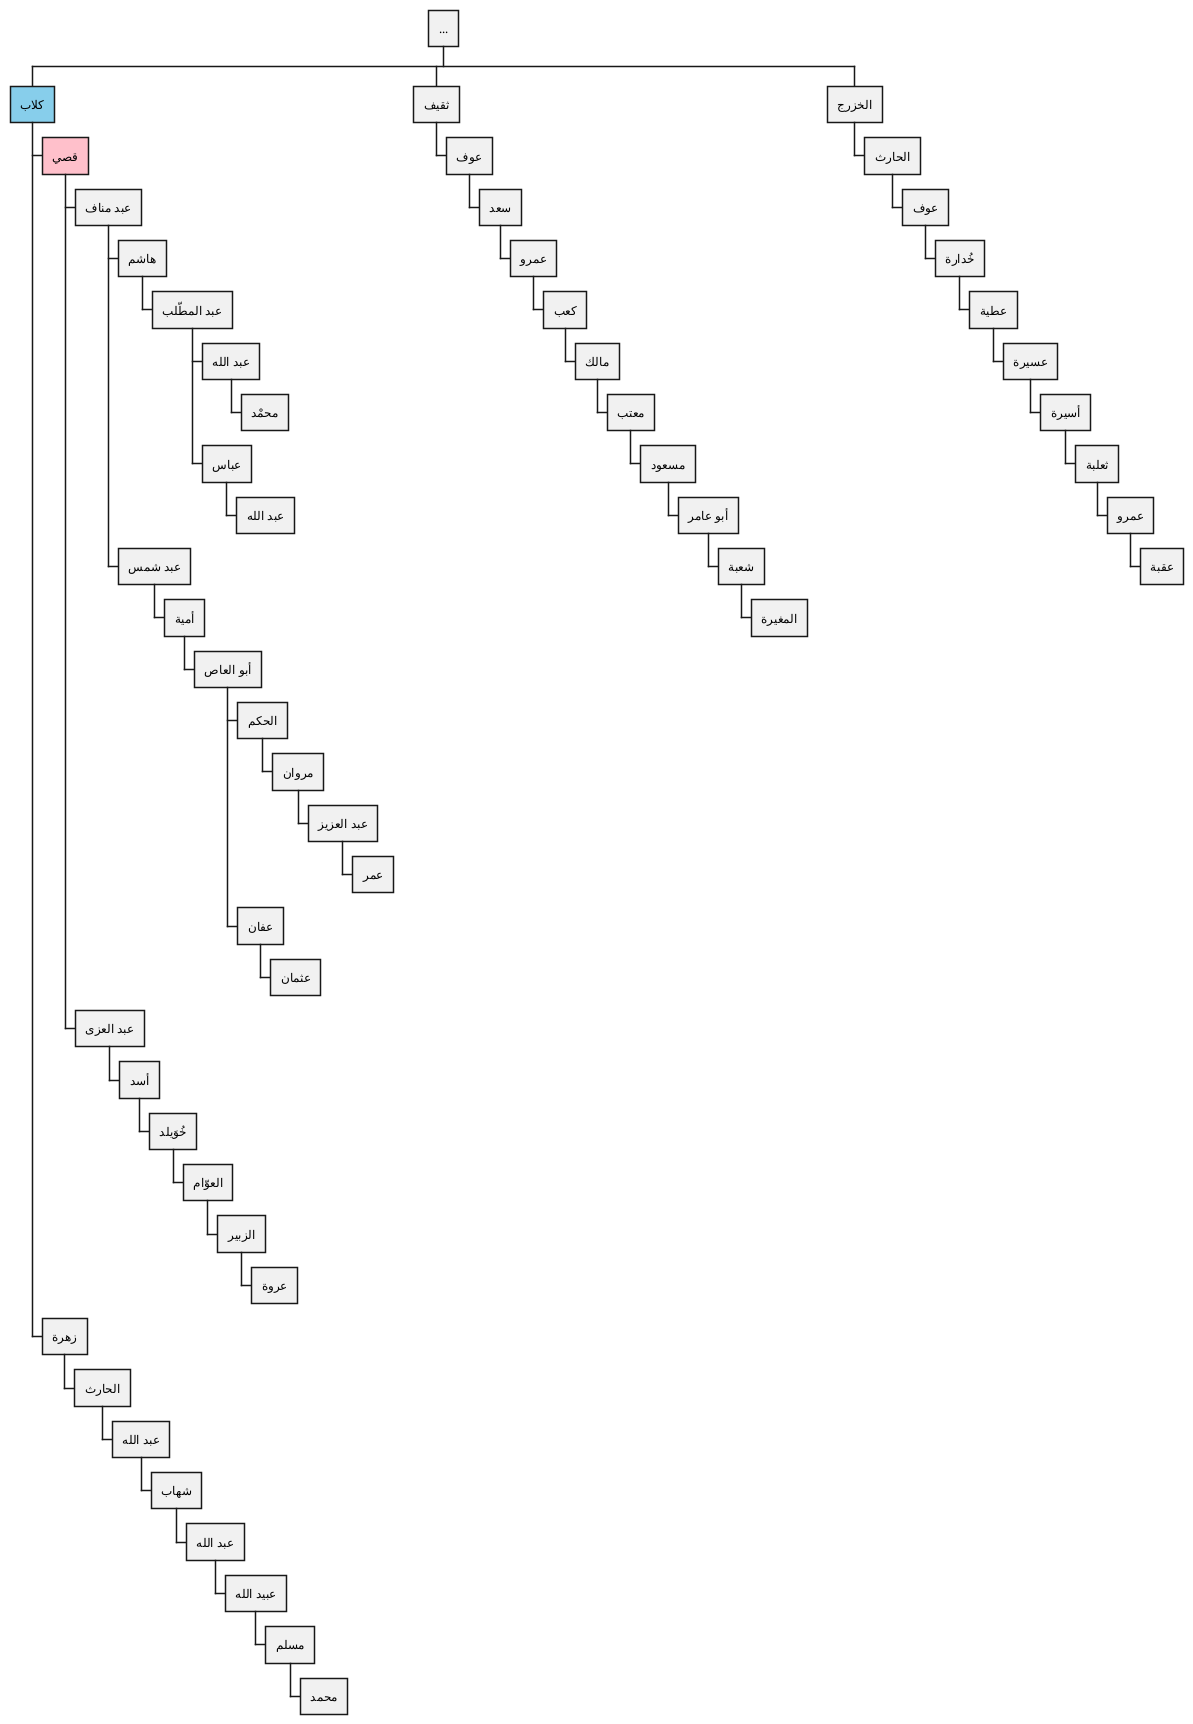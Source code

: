 @startwbs

skinparam defaultFontName Helvetica
skinparam DefaultTextAlignment right

* ...

**[#SkyBlue] كلاب

***[#pink] قصي

**** عبد مناف

***** هاشم
****** عبد المطّلب

******* عبد الله
******** محمْد

******* عباس
******** عبد الله

***** عبد شمس
****** أمية
******* أبو العاص

******** الحكم
********* مروان
********** عبد العزيز
*********** عمر

******** عفان
********* عثمان

**** عبد العزى
***** أسد
****** خُوَيلد
******* العوّام
******** الزبير
********* عروة

*** زهرة
**** الحارث
***** عبد الله
****** شهاب
******* عبد الله
******** عبيد الله
********* مسلم
********** محمد

** ثقيف
*** عوف
**** سعد
***** عمرو
****** كعب
******* مالك
******** معتب
********* مسعود
********** أبو عامر
*********** شعبة
************ المغيرة

** الخزرج
*** الحارث
**** عوف
***** خُدارة
****** عطية
******* عسيرة
******** أسيرة
********* ثعلبة
********** عمرو
*********** عقبة

@endwbs
